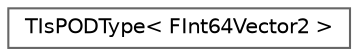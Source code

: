 digraph "Graphical Class Hierarchy"
{
 // INTERACTIVE_SVG=YES
 // LATEX_PDF_SIZE
  bgcolor="transparent";
  edge [fontname=Helvetica,fontsize=10,labelfontname=Helvetica,labelfontsize=10];
  node [fontname=Helvetica,fontsize=10,shape=box,height=0.2,width=0.4];
  rankdir="LR";
  Node0 [id="Node000000",label="TIsPODType\< FInt64Vector2 \>",height=0.2,width=0.4,color="grey40", fillcolor="white", style="filled",URL="$d7/db9/structTIsPODType_3_01FInt64Vector2_01_4.html",tooltip=" "];
}
